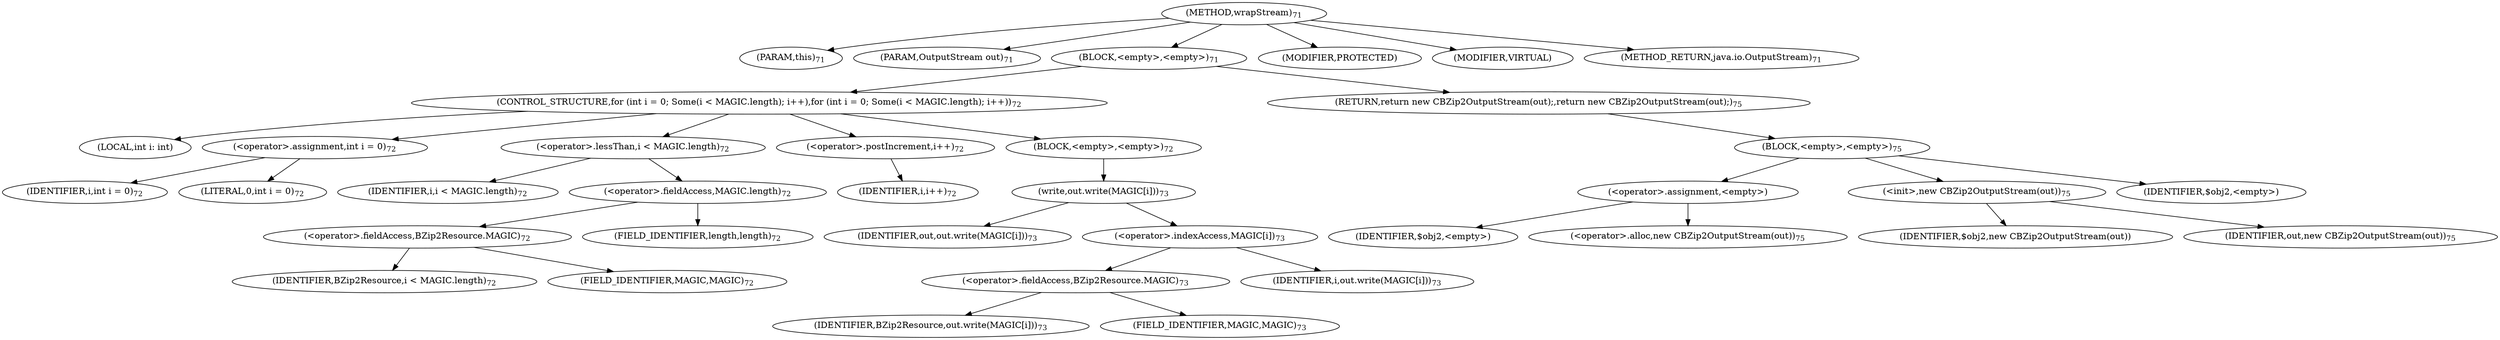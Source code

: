 digraph "wrapStream" {  
"77" [label = <(METHOD,wrapStream)<SUB>71</SUB>> ]
"78" [label = <(PARAM,this)<SUB>71</SUB>> ]
"79" [label = <(PARAM,OutputStream out)<SUB>71</SUB>> ]
"80" [label = <(BLOCK,&lt;empty&gt;,&lt;empty&gt;)<SUB>71</SUB>> ]
"81" [label = <(CONTROL_STRUCTURE,for (int i = 0; Some(i &lt; MAGIC.length); i++),for (int i = 0; Some(i &lt; MAGIC.length); i++))<SUB>72</SUB>> ]
"82" [label = <(LOCAL,int i: int)> ]
"83" [label = <(&lt;operator&gt;.assignment,int i = 0)<SUB>72</SUB>> ]
"84" [label = <(IDENTIFIER,i,int i = 0)<SUB>72</SUB>> ]
"85" [label = <(LITERAL,0,int i = 0)<SUB>72</SUB>> ]
"86" [label = <(&lt;operator&gt;.lessThan,i &lt; MAGIC.length)<SUB>72</SUB>> ]
"87" [label = <(IDENTIFIER,i,i &lt; MAGIC.length)<SUB>72</SUB>> ]
"88" [label = <(&lt;operator&gt;.fieldAccess,MAGIC.length)<SUB>72</SUB>> ]
"89" [label = <(&lt;operator&gt;.fieldAccess,BZip2Resource.MAGIC)<SUB>72</SUB>> ]
"90" [label = <(IDENTIFIER,BZip2Resource,i &lt; MAGIC.length)<SUB>72</SUB>> ]
"91" [label = <(FIELD_IDENTIFIER,MAGIC,MAGIC)<SUB>72</SUB>> ]
"92" [label = <(FIELD_IDENTIFIER,length,length)<SUB>72</SUB>> ]
"93" [label = <(&lt;operator&gt;.postIncrement,i++)<SUB>72</SUB>> ]
"94" [label = <(IDENTIFIER,i,i++)<SUB>72</SUB>> ]
"95" [label = <(BLOCK,&lt;empty&gt;,&lt;empty&gt;)<SUB>72</SUB>> ]
"96" [label = <(write,out.write(MAGIC[i]))<SUB>73</SUB>> ]
"97" [label = <(IDENTIFIER,out,out.write(MAGIC[i]))<SUB>73</SUB>> ]
"98" [label = <(&lt;operator&gt;.indexAccess,MAGIC[i])<SUB>73</SUB>> ]
"99" [label = <(&lt;operator&gt;.fieldAccess,BZip2Resource.MAGIC)<SUB>73</SUB>> ]
"100" [label = <(IDENTIFIER,BZip2Resource,out.write(MAGIC[i]))<SUB>73</SUB>> ]
"101" [label = <(FIELD_IDENTIFIER,MAGIC,MAGIC)<SUB>73</SUB>> ]
"102" [label = <(IDENTIFIER,i,out.write(MAGIC[i]))<SUB>73</SUB>> ]
"103" [label = <(RETURN,return new CBZip2OutputStream(out);,return new CBZip2OutputStream(out);)<SUB>75</SUB>> ]
"104" [label = <(BLOCK,&lt;empty&gt;,&lt;empty&gt;)<SUB>75</SUB>> ]
"105" [label = <(&lt;operator&gt;.assignment,&lt;empty&gt;)> ]
"106" [label = <(IDENTIFIER,$obj2,&lt;empty&gt;)> ]
"107" [label = <(&lt;operator&gt;.alloc,new CBZip2OutputStream(out))<SUB>75</SUB>> ]
"108" [label = <(&lt;init&gt;,new CBZip2OutputStream(out))<SUB>75</SUB>> ]
"109" [label = <(IDENTIFIER,$obj2,new CBZip2OutputStream(out))> ]
"110" [label = <(IDENTIFIER,out,new CBZip2OutputStream(out))<SUB>75</SUB>> ]
"111" [label = <(IDENTIFIER,$obj2,&lt;empty&gt;)> ]
"112" [label = <(MODIFIER,PROTECTED)> ]
"113" [label = <(MODIFIER,VIRTUAL)> ]
"114" [label = <(METHOD_RETURN,java.io.OutputStream)<SUB>71</SUB>> ]
  "77" -> "78" 
  "77" -> "79" 
  "77" -> "80" 
  "77" -> "112" 
  "77" -> "113" 
  "77" -> "114" 
  "80" -> "81" 
  "80" -> "103" 
  "81" -> "82" 
  "81" -> "83" 
  "81" -> "86" 
  "81" -> "93" 
  "81" -> "95" 
  "83" -> "84" 
  "83" -> "85" 
  "86" -> "87" 
  "86" -> "88" 
  "88" -> "89" 
  "88" -> "92" 
  "89" -> "90" 
  "89" -> "91" 
  "93" -> "94" 
  "95" -> "96" 
  "96" -> "97" 
  "96" -> "98" 
  "98" -> "99" 
  "98" -> "102" 
  "99" -> "100" 
  "99" -> "101" 
  "103" -> "104" 
  "104" -> "105" 
  "104" -> "108" 
  "104" -> "111" 
  "105" -> "106" 
  "105" -> "107" 
  "108" -> "109" 
  "108" -> "110" 
}
